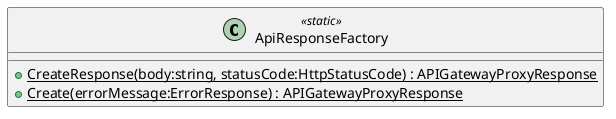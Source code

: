 @startuml
class ApiResponseFactory <<static>> {
    + {static} CreateResponse(body:string, statusCode:HttpStatusCode) : APIGatewayProxyResponse
    + {static} Create(errorMessage:ErrorResponse) : APIGatewayProxyResponse
}
@enduml
